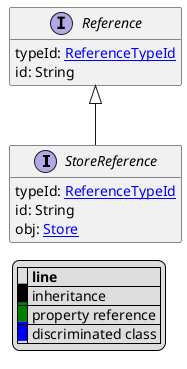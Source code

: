 @startuml

hide empty fields
hide empty methods
legend
|= |= line |
|<back:black>   </back>| inheritance |
|<back:green>   </back>| property reference |
|<back:blue>   </back>| discriminated class |
endlegend
interface StoreReference [[StoreReference.svg]] extends Reference {
    typeId: [[ReferenceTypeId.svg ReferenceTypeId]]
    id: String
    obj: [[Store.svg Store]]
}
interface Reference [[Reference.svg]]  {
    typeId: [[ReferenceTypeId.svg ReferenceTypeId]]
    id: String
}





@enduml
